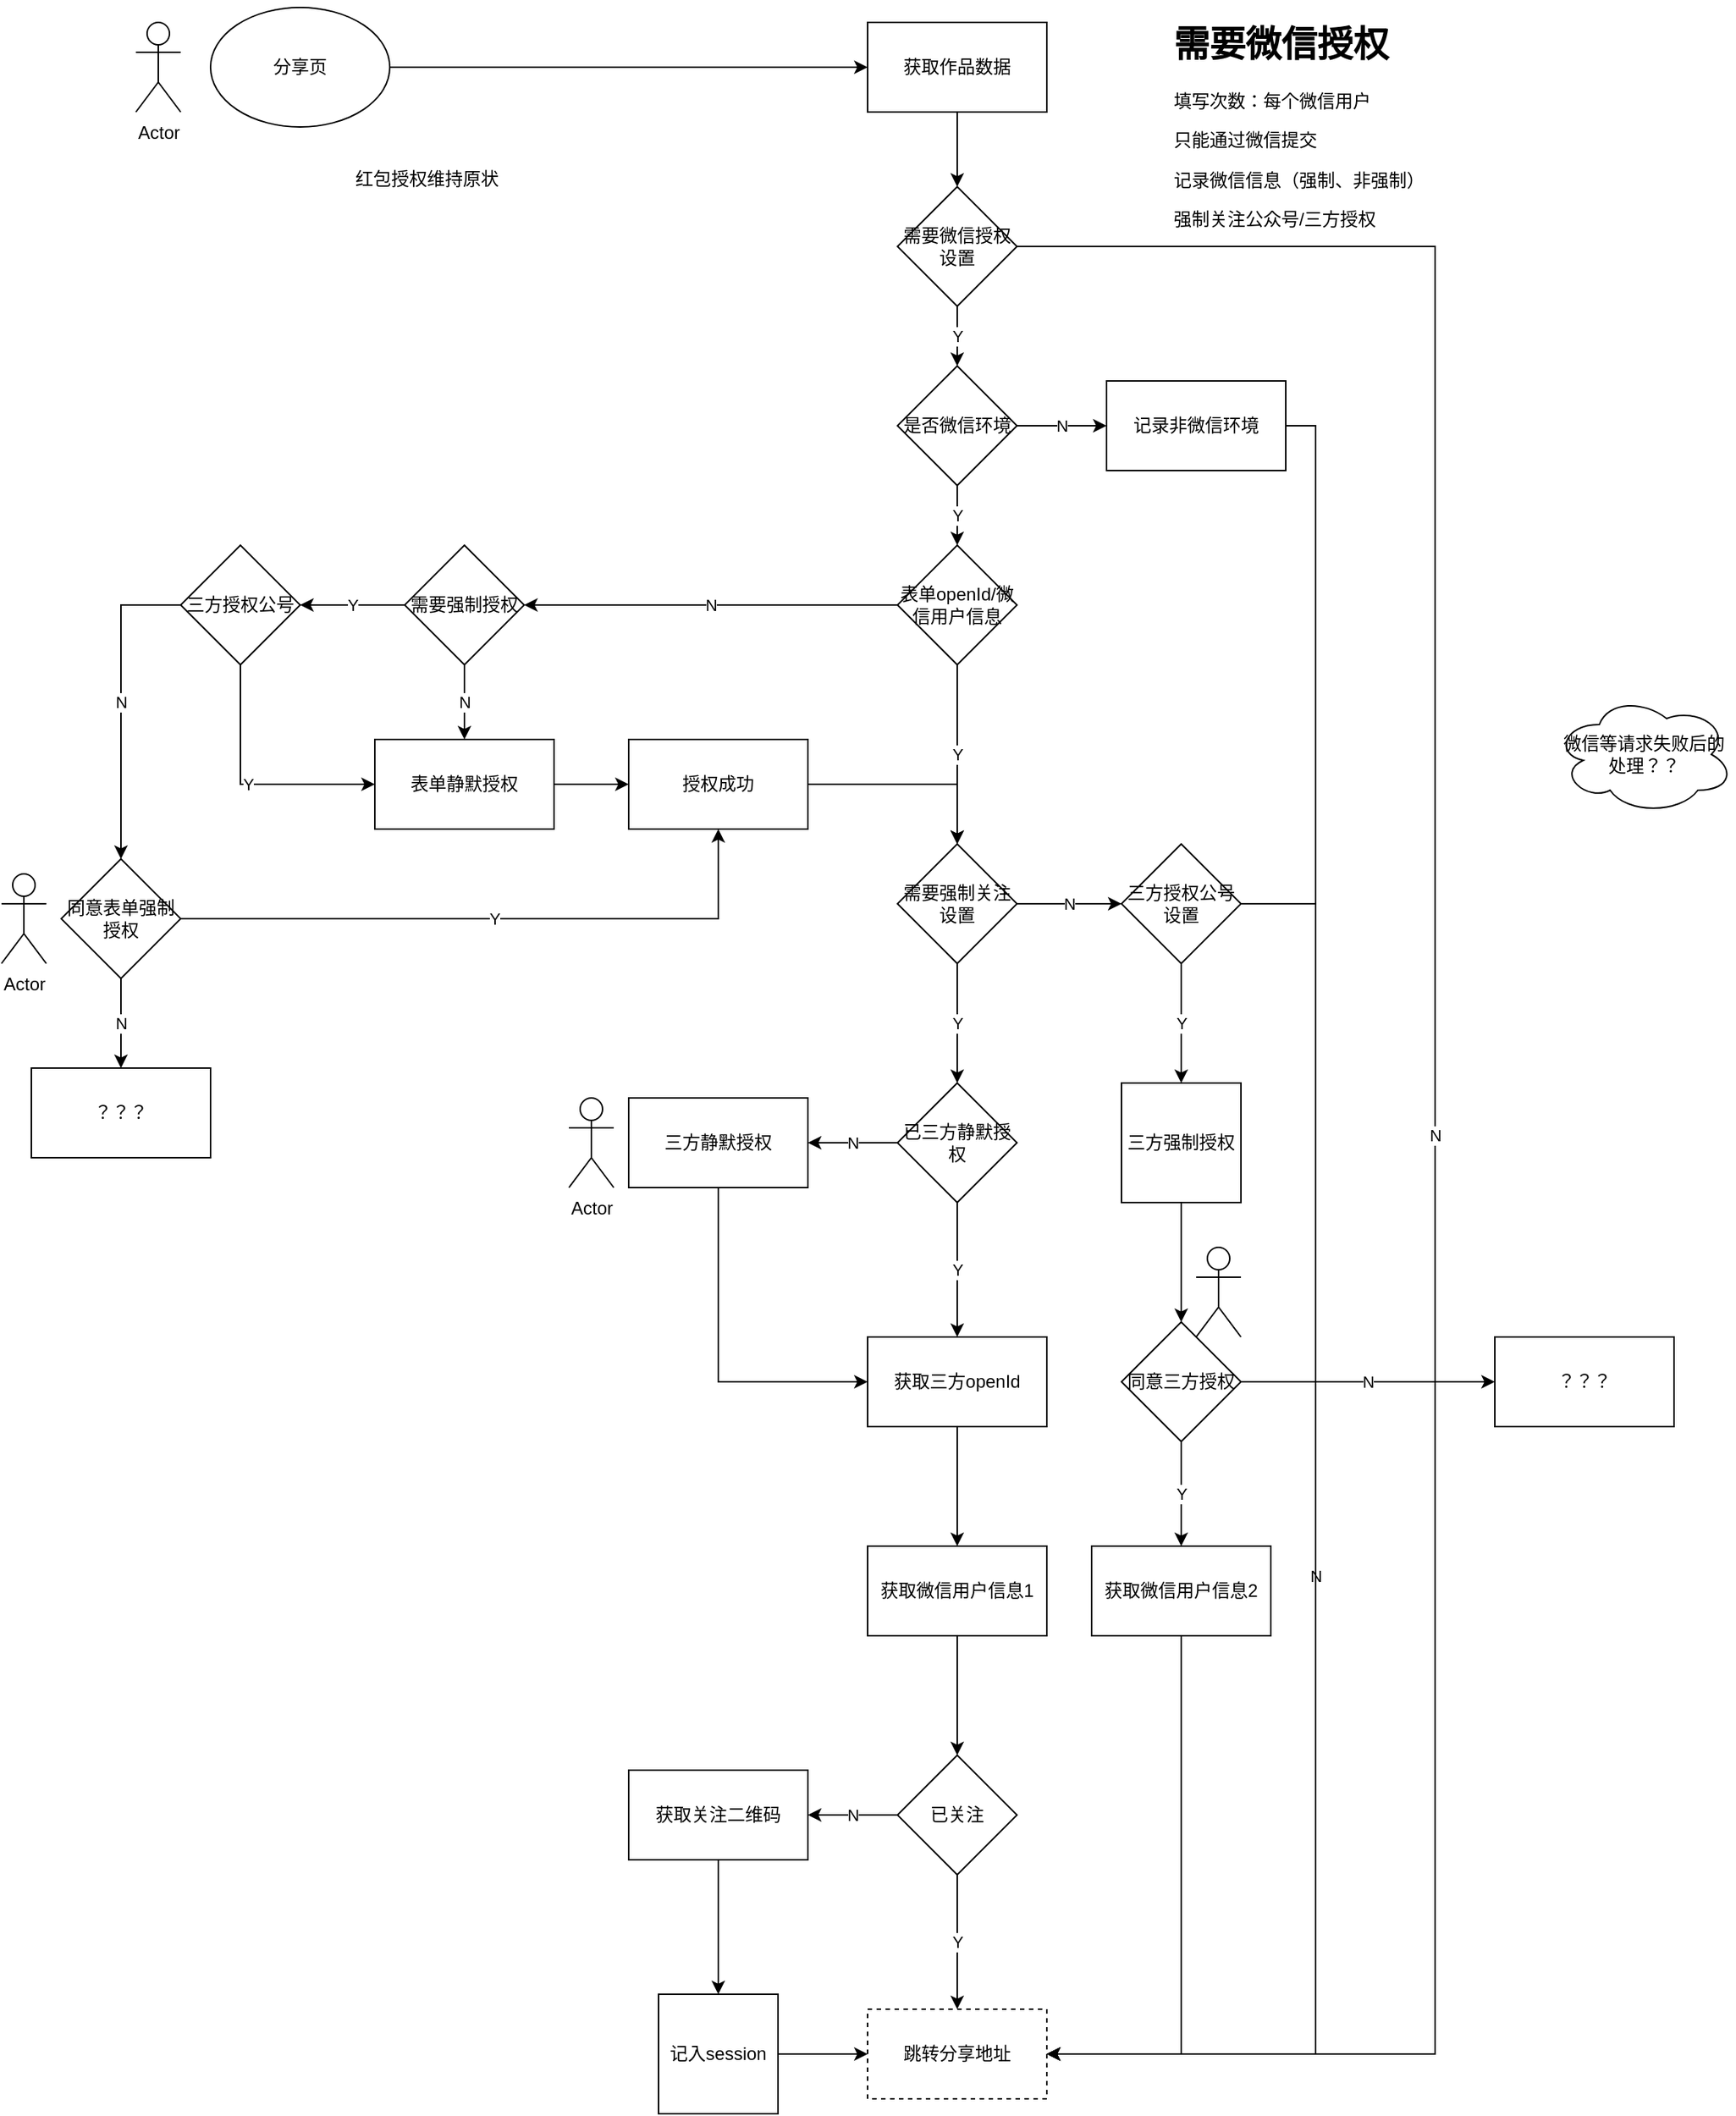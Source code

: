 <mxfile version="14.1.8" type="github">
  <diagram id="kgpKYQtTHZ0yAKxKKP6v" name="Page-1">
    <mxGraphModel dx="2272" dy="764" grid="1" gridSize="10" guides="1" tooltips="1" connect="1" arrows="1" fold="1" page="1" pageScale="1" pageWidth="850" pageHeight="1100" math="0" shadow="0">
      <root>
        <mxCell id="0" />
        <mxCell id="1" parent="0" />
        <mxCell id="RKxTLSYBz2Tuo5BJa__w-16" value="" style="edgeStyle=orthogonalEdgeStyle;rounded=0;orthogonalLoop=1;jettySize=auto;html=1;" parent="1" source="RKxTLSYBz2Tuo5BJa__w-12" target="RKxTLSYBz2Tuo5BJa__w-15" edge="1">
          <mxGeometry relative="1" as="geometry" />
        </mxCell>
        <mxCell id="RKxTLSYBz2Tuo5BJa__w-12" value="分享页" style="ellipse;whiteSpace=wrap;html=1;" parent="1" vertex="1">
          <mxGeometry x="10" y="10" width="120" height="80" as="geometry" />
        </mxCell>
        <mxCell id="RKxTLSYBz2Tuo5BJa__w-21" value="" style="edgeStyle=orthogonalEdgeStyle;rounded=0;orthogonalLoop=1;jettySize=auto;html=1;" parent="1" source="RKxTLSYBz2Tuo5BJa__w-15" target="RKxTLSYBz2Tuo5BJa__w-20" edge="1">
          <mxGeometry relative="1" as="geometry" />
        </mxCell>
        <mxCell id="RKxTLSYBz2Tuo5BJa__w-15" value="获取作品数据" style="whiteSpace=wrap;html=1;" parent="1" vertex="1">
          <mxGeometry x="450" y="20" width="120" height="60" as="geometry" />
        </mxCell>
        <mxCell id="RKxTLSYBz2Tuo5BJa__w-19" value="红包授权维持原状" style="text;html=1;strokeColor=none;fillColor=none;align=center;verticalAlign=middle;whiteSpace=wrap;rounded=0;" parent="1" vertex="1">
          <mxGeometry x="100" y="110" width="110" height="30" as="geometry" />
        </mxCell>
        <mxCell id="RKxTLSYBz2Tuo5BJa__w-42" value="N" style="edgeStyle=orthogonalEdgeStyle;rounded=0;orthogonalLoop=1;jettySize=auto;html=1;exitX=1;exitY=0.5;exitDx=0;exitDy=0;entryX=1;entryY=0.5;entryDx=0;entryDy=0;" parent="1" source="RKxTLSYBz2Tuo5BJa__w-20" target="RKxTLSYBz2Tuo5BJa__w-33" edge="1">
          <mxGeometry relative="1" as="geometry">
            <Array as="points">
              <mxPoint x="830" y="170" />
              <mxPoint x="830" y="1380" />
            </Array>
          </mxGeometry>
        </mxCell>
        <mxCell id="RKxTLSYBz2Tuo5BJa__w-96" value="Y" style="edgeStyle=orthogonalEdgeStyle;rounded=0;orthogonalLoop=1;jettySize=auto;html=1;" parent="1" source="RKxTLSYBz2Tuo5BJa__w-20" target="RKxTLSYBz2Tuo5BJa__w-95" edge="1">
          <mxGeometry relative="1" as="geometry" />
        </mxCell>
        <mxCell id="RKxTLSYBz2Tuo5BJa__w-20" value="需要微信授权设置" style="rhombus;whiteSpace=wrap;html=1;" parent="1" vertex="1">
          <mxGeometry x="470" y="130" width="80" height="80" as="geometry" />
        </mxCell>
        <mxCell id="RKxTLSYBz2Tuo5BJa__w-22" value="&lt;h1&gt;需要微信授权&lt;/h1&gt;&lt;p&gt;填写次数：每个微信用户&lt;/p&gt;&lt;p&gt;只能通过微信提交&lt;/p&gt;&lt;p&gt;记录微信信息（强制、非强制）&lt;/p&gt;&lt;p&gt;强制关注公众号/三方授权&lt;/p&gt;" style="text;html=1;strokeColor=none;fillColor=none;spacing=5;spacingTop=-20;whiteSpace=wrap;overflow=hidden;rounded=0;" parent="1" vertex="1">
          <mxGeometry x="650" y="15" width="190" height="150" as="geometry" />
        </mxCell>
        <mxCell id="RKxTLSYBz2Tuo5BJa__w-28" value="Y" style="edgeStyle=orthogonalEdgeStyle;rounded=0;orthogonalLoop=1;jettySize=auto;html=1;" parent="1" source="RKxTLSYBz2Tuo5BJa__w-25" target="RKxTLSYBz2Tuo5BJa__w-27" edge="1">
          <mxGeometry relative="1" as="geometry" />
        </mxCell>
        <mxCell id="RKxTLSYBz2Tuo5BJa__w-44" value="N" style="edgeStyle=orthogonalEdgeStyle;rounded=0;orthogonalLoop=1;jettySize=auto;html=1;" parent="1" source="RKxTLSYBz2Tuo5BJa__w-25" target="RKxTLSYBz2Tuo5BJa__w-43" edge="1">
          <mxGeometry relative="1" as="geometry" />
        </mxCell>
        <mxCell id="RKxTLSYBz2Tuo5BJa__w-25" value="表单openId/微信用户信息" style="rhombus;whiteSpace=wrap;html=1;" parent="1" vertex="1">
          <mxGeometry x="470" y="370" width="80" height="80" as="geometry" />
        </mxCell>
        <mxCell id="RKxTLSYBz2Tuo5BJa__w-30" value="Y" style="edgeStyle=orthogonalEdgeStyle;rounded=0;orthogonalLoop=1;jettySize=auto;html=1;" parent="1" source="RKxTLSYBz2Tuo5BJa__w-27" target="RKxTLSYBz2Tuo5BJa__w-29" edge="1">
          <mxGeometry relative="1" as="geometry" />
        </mxCell>
        <mxCell id="RKxTLSYBz2Tuo5BJa__w-76" value="N" style="edgeStyle=orthogonalEdgeStyle;rounded=0;orthogonalLoop=1;jettySize=auto;html=1;" parent="1" source="RKxTLSYBz2Tuo5BJa__w-27" target="RKxTLSYBz2Tuo5BJa__w-75" edge="1">
          <mxGeometry relative="1" as="geometry" />
        </mxCell>
        <mxCell id="RKxTLSYBz2Tuo5BJa__w-27" value="需要强制关注设置" style="rhombus;whiteSpace=wrap;html=1;" parent="1" vertex="1">
          <mxGeometry x="470" y="570" width="80" height="80" as="geometry" />
        </mxCell>
        <mxCell id="RKxTLSYBz2Tuo5BJa__w-55" value="Y" style="edgeStyle=orthogonalEdgeStyle;rounded=0;orthogonalLoop=1;jettySize=auto;html=1;" parent="1" source="RKxTLSYBz2Tuo5BJa__w-29" target="RKxTLSYBz2Tuo5BJa__w-54" edge="1">
          <mxGeometry relative="1" as="geometry" />
        </mxCell>
        <mxCell id="RKxTLSYBz2Tuo5BJa__w-58" value="N" style="edgeStyle=orthogonalEdgeStyle;rounded=0;orthogonalLoop=1;jettySize=auto;html=1;" parent="1" source="RKxTLSYBz2Tuo5BJa__w-29" target="RKxTLSYBz2Tuo5BJa__w-57" edge="1">
          <mxGeometry relative="1" as="geometry" />
        </mxCell>
        <mxCell id="RKxTLSYBz2Tuo5BJa__w-29" value="已三方静默授权" style="rhombus;whiteSpace=wrap;html=1;" parent="1" vertex="1">
          <mxGeometry x="470" y="730" width="80" height="80" as="geometry" />
        </mxCell>
        <mxCell id="RKxTLSYBz2Tuo5BJa__w-34" value="Y" style="edgeStyle=orthogonalEdgeStyle;rounded=0;orthogonalLoop=1;jettySize=auto;html=1;" parent="1" source="RKxTLSYBz2Tuo5BJa__w-31" target="RKxTLSYBz2Tuo5BJa__w-33" edge="1">
          <mxGeometry relative="1" as="geometry" />
        </mxCell>
        <mxCell id="RKxTLSYBz2Tuo5BJa__w-61" value="N" style="edgeStyle=orthogonalEdgeStyle;rounded=0;orthogonalLoop=1;jettySize=auto;html=1;" parent="1" source="RKxTLSYBz2Tuo5BJa__w-31" target="RKxTLSYBz2Tuo5BJa__w-60" edge="1">
          <mxGeometry relative="1" as="geometry" />
        </mxCell>
        <mxCell id="RKxTLSYBz2Tuo5BJa__w-31" value="已关注" style="rhombus;whiteSpace=wrap;html=1;" parent="1" vertex="1">
          <mxGeometry x="470" y="1180" width="80" height="80" as="geometry" />
        </mxCell>
        <mxCell id="RKxTLSYBz2Tuo5BJa__w-33" value="跳转分享地址" style="whiteSpace=wrap;html=1;dashed=1;" parent="1" vertex="1">
          <mxGeometry x="450" y="1350" width="120" height="60" as="geometry" />
        </mxCell>
        <mxCell id="RKxTLSYBz2Tuo5BJa__w-46" value="N" style="edgeStyle=orthogonalEdgeStyle;rounded=0;orthogonalLoop=1;jettySize=auto;html=1;entryX=0.5;entryY=0;entryDx=0;entryDy=0;" parent="1" source="RKxTLSYBz2Tuo5BJa__w-43" target="RKxTLSYBz2Tuo5BJa__w-67" edge="1">
          <mxGeometry relative="1" as="geometry">
            <mxPoint x="300" y="510" as="targetPoint" />
          </mxGeometry>
        </mxCell>
        <mxCell id="RKxTLSYBz2Tuo5BJa__w-66" value="Y" style="edgeStyle=orthogonalEdgeStyle;rounded=0;orthogonalLoop=1;jettySize=auto;html=1;" parent="1" source="RKxTLSYBz2Tuo5BJa__w-43" target="RKxTLSYBz2Tuo5BJa__w-65" edge="1">
          <mxGeometry relative="1" as="geometry" />
        </mxCell>
        <mxCell id="RKxTLSYBz2Tuo5BJa__w-43" value="需要强制授权" style="rhombus;whiteSpace=wrap;html=1;" parent="1" vertex="1">
          <mxGeometry x="140" y="370" width="80" height="80" as="geometry" />
        </mxCell>
        <mxCell id="RKxTLSYBz2Tuo5BJa__w-47" style="edgeStyle=orthogonalEdgeStyle;rounded=0;orthogonalLoop=1;jettySize=auto;html=1;exitX=1;exitY=0.5;exitDx=0;exitDy=0;entryX=0.5;entryY=0;entryDx=0;entryDy=0;" parent="1" source="RKxTLSYBz2Tuo5BJa__w-45" target="RKxTLSYBz2Tuo5BJa__w-27" edge="1">
          <mxGeometry relative="1" as="geometry" />
        </mxCell>
        <mxCell id="RKxTLSYBz2Tuo5BJa__w-45" value="授权成功" style="whiteSpace=wrap;html=1;" parent="1" vertex="1">
          <mxGeometry x="290" y="500" width="120" height="60" as="geometry" />
        </mxCell>
        <mxCell id="RKxTLSYBz2Tuo5BJa__w-52" value="N" style="edgeStyle=orthogonalEdgeStyle;rounded=0;orthogonalLoop=1;jettySize=auto;html=1;" parent="1" source="RKxTLSYBz2Tuo5BJa__w-48" target="RKxTLSYBz2Tuo5BJa__w-51" edge="1">
          <mxGeometry relative="1" as="geometry" />
        </mxCell>
        <mxCell id="RKxTLSYBz2Tuo5BJa__w-71" value="Y" style="edgeStyle=orthogonalEdgeStyle;rounded=0;orthogonalLoop=1;jettySize=auto;html=1;exitX=1;exitY=0.5;exitDx=0;exitDy=0;entryX=0.5;entryY=1;entryDx=0;entryDy=0;" parent="1" source="RKxTLSYBz2Tuo5BJa__w-48" target="RKxTLSYBz2Tuo5BJa__w-45" edge="1">
          <mxGeometry relative="1" as="geometry" />
        </mxCell>
        <mxCell id="RKxTLSYBz2Tuo5BJa__w-48" value="同意表单强制授权" style="rhombus;whiteSpace=wrap;html=1;" parent="1" vertex="1">
          <mxGeometry x="-90" y="580" width="80" height="80" as="geometry" />
        </mxCell>
        <mxCell id="RKxTLSYBz2Tuo5BJa__w-51" value="？？？" style="whiteSpace=wrap;html=1;" parent="1" vertex="1">
          <mxGeometry x="-110" y="720" width="120" height="60" as="geometry" />
        </mxCell>
        <mxCell id="RKxTLSYBz2Tuo5BJa__w-81" value="" style="edgeStyle=orthogonalEdgeStyle;rounded=0;orthogonalLoop=1;jettySize=auto;html=1;" parent="1" source="RKxTLSYBz2Tuo5BJa__w-54" target="RKxTLSYBz2Tuo5BJa__w-80" edge="1">
          <mxGeometry relative="1" as="geometry" />
        </mxCell>
        <mxCell id="RKxTLSYBz2Tuo5BJa__w-54" value="获取三方openId" style="whiteSpace=wrap;html=1;" parent="1" vertex="1">
          <mxGeometry x="450" y="900" width="120" height="60" as="geometry" />
        </mxCell>
        <mxCell id="RKxTLSYBz2Tuo5BJa__w-59" style="edgeStyle=orthogonalEdgeStyle;rounded=0;orthogonalLoop=1;jettySize=auto;html=1;exitX=0.5;exitY=1;exitDx=0;exitDy=0;entryX=0;entryY=0.5;entryDx=0;entryDy=0;" parent="1" source="RKxTLSYBz2Tuo5BJa__w-57" target="RKxTLSYBz2Tuo5BJa__w-54" edge="1">
          <mxGeometry relative="1" as="geometry" />
        </mxCell>
        <mxCell id="RKxTLSYBz2Tuo5BJa__w-57" value="三方静默授权" style="whiteSpace=wrap;html=1;" parent="1" vertex="1">
          <mxGeometry x="290" y="740" width="120" height="60" as="geometry" />
        </mxCell>
        <mxCell id="RKxTLSYBz2Tuo5BJa__w-63" value="" style="edgeStyle=orthogonalEdgeStyle;rounded=0;orthogonalLoop=1;jettySize=auto;html=1;" parent="1" source="RKxTLSYBz2Tuo5BJa__w-60" target="RKxTLSYBz2Tuo5BJa__w-62" edge="1">
          <mxGeometry relative="1" as="geometry" />
        </mxCell>
        <mxCell id="RKxTLSYBz2Tuo5BJa__w-60" value="获取关注二维码" style="whiteSpace=wrap;html=1;" parent="1" vertex="1">
          <mxGeometry x="290" y="1190" width="120" height="60" as="geometry" />
        </mxCell>
        <mxCell id="RKxTLSYBz2Tuo5BJa__w-64" style="edgeStyle=orthogonalEdgeStyle;rounded=0;orthogonalLoop=1;jettySize=auto;html=1;exitX=1;exitY=0.5;exitDx=0;exitDy=0;entryX=0;entryY=0.5;entryDx=0;entryDy=0;" parent="1" source="RKxTLSYBz2Tuo5BJa__w-62" target="RKxTLSYBz2Tuo5BJa__w-33" edge="1">
          <mxGeometry relative="1" as="geometry" />
        </mxCell>
        <mxCell id="RKxTLSYBz2Tuo5BJa__w-62" value="记入session" style="rounded=0;whiteSpace=wrap;html=1;fontFamily=Helvetica;fontSize=12;fontColor=#000000;align=center;strokeColor=#000000;fillColor=#ffffff;" parent="1" vertex="1">
          <mxGeometry x="310" y="1340" width="80" height="80" as="geometry" />
        </mxCell>
        <mxCell id="RKxTLSYBz2Tuo5BJa__w-68" value="Y" style="edgeStyle=orthogonalEdgeStyle;rounded=0;orthogonalLoop=1;jettySize=auto;html=1;entryX=0;entryY=0.5;entryDx=0;entryDy=0;exitX=0.5;exitY=1;exitDx=0;exitDy=0;" parent="1" source="RKxTLSYBz2Tuo5BJa__w-65" target="RKxTLSYBz2Tuo5BJa__w-67" edge="1">
          <mxGeometry relative="1" as="geometry" />
        </mxCell>
        <mxCell id="RKxTLSYBz2Tuo5BJa__w-70" value="N" style="edgeStyle=orthogonalEdgeStyle;rounded=0;orthogonalLoop=1;jettySize=auto;html=1;exitX=0;exitY=0.5;exitDx=0;exitDy=0;entryX=0.5;entryY=0;entryDx=0;entryDy=0;" parent="1" source="RKxTLSYBz2Tuo5BJa__w-65" target="RKxTLSYBz2Tuo5BJa__w-48" edge="1">
          <mxGeometry relative="1" as="geometry" />
        </mxCell>
        <mxCell id="RKxTLSYBz2Tuo5BJa__w-65" value="三方授权公号" style="rhombus;whiteSpace=wrap;html=1;" parent="1" vertex="1">
          <mxGeometry x="-10" y="370" width="80" height="80" as="geometry" />
        </mxCell>
        <mxCell id="RKxTLSYBz2Tuo5BJa__w-69" style="edgeStyle=orthogonalEdgeStyle;rounded=0;orthogonalLoop=1;jettySize=auto;html=1;exitX=1;exitY=0.5;exitDx=0;exitDy=0;entryX=0;entryY=0.5;entryDx=0;entryDy=0;" parent="1" source="RKxTLSYBz2Tuo5BJa__w-67" target="RKxTLSYBz2Tuo5BJa__w-45" edge="1">
          <mxGeometry relative="1" as="geometry" />
        </mxCell>
        <mxCell id="RKxTLSYBz2Tuo5BJa__w-67" value="表单静默授权" style="whiteSpace=wrap;html=1;" parent="1" vertex="1">
          <mxGeometry x="120" y="500" width="120" height="60" as="geometry" />
        </mxCell>
        <mxCell id="RKxTLSYBz2Tuo5BJa__w-72" value="Actor" style="shape=umlActor;verticalLabelPosition=bottom;verticalAlign=top;html=1;outlineConnect=0;" parent="1" vertex="1">
          <mxGeometry x="-130" y="590" width="30" height="60" as="geometry" />
        </mxCell>
        <mxCell id="RKxTLSYBz2Tuo5BJa__w-73" value="Actor" style="shape=umlActor;verticalLabelPosition=bottom;verticalAlign=top;html=1;outlineConnect=0;" parent="1" vertex="1">
          <mxGeometry x="-40" y="20" width="30" height="60" as="geometry" />
        </mxCell>
        <mxCell id="RKxTLSYBz2Tuo5BJa__w-74" value="Actor" style="shape=umlActor;verticalLabelPosition=bottom;verticalAlign=top;html=1;outlineConnect=0;" parent="1" vertex="1">
          <mxGeometry x="250" y="740" width="30" height="60" as="geometry" />
        </mxCell>
        <mxCell id="RKxTLSYBz2Tuo5BJa__w-77" value="N" style="edgeStyle=orthogonalEdgeStyle;rounded=0;orthogonalLoop=1;jettySize=auto;html=1;exitX=1;exitY=0.5;exitDx=0;exitDy=0;entryX=1;entryY=0.5;entryDx=0;entryDy=0;" parent="1" source="RKxTLSYBz2Tuo5BJa__w-75" target="RKxTLSYBz2Tuo5BJa__w-33" edge="1">
          <mxGeometry relative="1" as="geometry">
            <Array as="points">
              <mxPoint x="750" y="610" />
              <mxPoint x="750" y="1380" />
            </Array>
          </mxGeometry>
        </mxCell>
        <mxCell id="RKxTLSYBz2Tuo5BJa__w-79" value="Y" style="edgeStyle=orthogonalEdgeStyle;rounded=0;orthogonalLoop=1;jettySize=auto;html=1;" parent="1" source="RKxTLSYBz2Tuo5BJa__w-75" target="RKxTLSYBz2Tuo5BJa__w-78" edge="1">
          <mxGeometry relative="1" as="geometry" />
        </mxCell>
        <mxCell id="RKxTLSYBz2Tuo5BJa__w-75" value="三方授权公号设置" style="rhombus;whiteSpace=wrap;html=1;" parent="1" vertex="1">
          <mxGeometry x="620" y="570" width="80" height="80" as="geometry" />
        </mxCell>
        <mxCell id="RKxTLSYBz2Tuo5BJa__w-84" value="" style="edgeStyle=orthogonalEdgeStyle;rounded=0;orthogonalLoop=1;jettySize=auto;html=1;" parent="1" source="RKxTLSYBz2Tuo5BJa__w-78" target="RKxTLSYBz2Tuo5BJa__w-83" edge="1">
          <mxGeometry relative="1" as="geometry" />
        </mxCell>
        <mxCell id="RKxTLSYBz2Tuo5BJa__w-78" value="三方强制授权" style="rounded=0;whiteSpace=wrap;html=1;fontFamily=Helvetica;fontSize=12;fontColor=#000000;align=center;strokeColor=#000000;fillColor=#ffffff;" parent="1" vertex="1">
          <mxGeometry x="620" y="730" width="80" height="80" as="geometry" />
        </mxCell>
        <mxCell id="RKxTLSYBz2Tuo5BJa__w-82" style="edgeStyle=orthogonalEdgeStyle;rounded=0;orthogonalLoop=1;jettySize=auto;html=1;exitX=0.5;exitY=1;exitDx=0;exitDy=0;entryX=0.5;entryY=0;entryDx=0;entryDy=0;" parent="1" source="RKxTLSYBz2Tuo5BJa__w-80" target="RKxTLSYBz2Tuo5BJa__w-31" edge="1">
          <mxGeometry relative="1" as="geometry" />
        </mxCell>
        <mxCell id="RKxTLSYBz2Tuo5BJa__w-80" value="获取微信用户信息1" style="whiteSpace=wrap;html=1;" parent="1" vertex="1">
          <mxGeometry x="450" y="1040" width="120" height="60" as="geometry" />
        </mxCell>
        <mxCell id="RKxTLSYBz2Tuo5BJa__w-88" value="N" style="edgeStyle=orthogonalEdgeStyle;rounded=0;orthogonalLoop=1;jettySize=auto;html=1;" parent="1" source="RKxTLSYBz2Tuo5BJa__w-83" target="RKxTLSYBz2Tuo5BJa__w-87" edge="1">
          <mxGeometry relative="1" as="geometry" />
        </mxCell>
        <mxCell id="RKxTLSYBz2Tuo5BJa__w-91" value="Y" style="edgeStyle=orthogonalEdgeStyle;rounded=0;orthogonalLoop=1;jettySize=auto;html=1;" parent="1" source="RKxTLSYBz2Tuo5BJa__w-83" target="RKxTLSYBz2Tuo5BJa__w-90" edge="1">
          <mxGeometry relative="1" as="geometry" />
        </mxCell>
        <mxCell id="RKxTLSYBz2Tuo5BJa__w-83" value="同意三方授权" style="rhombus;whiteSpace=wrap;html=1;rounded=0;" parent="1" vertex="1">
          <mxGeometry x="620" y="890" width="80" height="80" as="geometry" />
        </mxCell>
        <mxCell id="RKxTLSYBz2Tuo5BJa__w-85" value="" style="shape=umlActor;verticalLabelPosition=bottom;verticalAlign=top;html=1;outlineConnect=0;" parent="1" vertex="1">
          <mxGeometry x="670" y="840" width="30" height="60" as="geometry" />
        </mxCell>
        <mxCell id="RKxTLSYBz2Tuo5BJa__w-87" value="？？？" style="whiteSpace=wrap;html=1;rounded=0;" parent="1" vertex="1">
          <mxGeometry x="870" y="900" width="120" height="60" as="geometry" />
        </mxCell>
        <mxCell id="RKxTLSYBz2Tuo5BJa__w-89" value="微信等请求失败后的处理？？" style="ellipse;shape=cloud;whiteSpace=wrap;html=1;" parent="1" vertex="1">
          <mxGeometry x="910" y="470" width="120" height="80" as="geometry" />
        </mxCell>
        <mxCell id="RKxTLSYBz2Tuo5BJa__w-92" style="edgeStyle=orthogonalEdgeStyle;rounded=0;orthogonalLoop=1;jettySize=auto;html=1;exitX=0.5;exitY=1;exitDx=0;exitDy=0;entryX=1;entryY=0.5;entryDx=0;entryDy=0;" parent="1" source="RKxTLSYBz2Tuo5BJa__w-90" target="RKxTLSYBz2Tuo5BJa__w-33" edge="1">
          <mxGeometry relative="1" as="geometry" />
        </mxCell>
        <mxCell id="RKxTLSYBz2Tuo5BJa__w-90" value="获取微信用户信息2" style="whiteSpace=wrap;html=1;rounded=0;" parent="1" vertex="1">
          <mxGeometry x="600" y="1040" width="120" height="60" as="geometry" />
        </mxCell>
        <mxCell id="RKxTLSYBz2Tuo5BJa__w-97" value="Y" style="edgeStyle=orthogonalEdgeStyle;rounded=0;orthogonalLoop=1;jettySize=auto;html=1;exitX=0.5;exitY=1;exitDx=0;exitDy=0;" parent="1" source="RKxTLSYBz2Tuo5BJa__w-95" target="RKxTLSYBz2Tuo5BJa__w-25" edge="1">
          <mxGeometry relative="1" as="geometry" />
        </mxCell>
        <mxCell id="RKxTLSYBz2Tuo5BJa__w-99" value="N" style="edgeStyle=orthogonalEdgeStyle;rounded=0;orthogonalLoop=1;jettySize=auto;html=1;" parent="1" source="RKxTLSYBz2Tuo5BJa__w-95" target="RKxTLSYBz2Tuo5BJa__w-98" edge="1">
          <mxGeometry relative="1" as="geometry" />
        </mxCell>
        <mxCell id="RKxTLSYBz2Tuo5BJa__w-95" value="是否微信环境" style="rhombus;whiteSpace=wrap;html=1;" parent="1" vertex="1">
          <mxGeometry x="470" y="250" width="80" height="80" as="geometry" />
        </mxCell>
        <mxCell id="RKxTLSYBz2Tuo5BJa__w-100" style="edgeStyle=orthogonalEdgeStyle;rounded=0;orthogonalLoop=1;jettySize=auto;html=1;exitX=1;exitY=0.5;exitDx=0;exitDy=0;entryX=1;entryY=0.5;entryDx=0;entryDy=0;" parent="1" source="RKxTLSYBz2Tuo5BJa__w-98" target="RKxTLSYBz2Tuo5BJa__w-33" edge="1">
          <mxGeometry relative="1" as="geometry" />
        </mxCell>
        <mxCell id="RKxTLSYBz2Tuo5BJa__w-98" value="记录非微信环境" style="whiteSpace=wrap;html=1;" parent="1" vertex="1">
          <mxGeometry x="610" y="260" width="120" height="60" as="geometry" />
        </mxCell>
      </root>
    </mxGraphModel>
  </diagram>
</mxfile>

